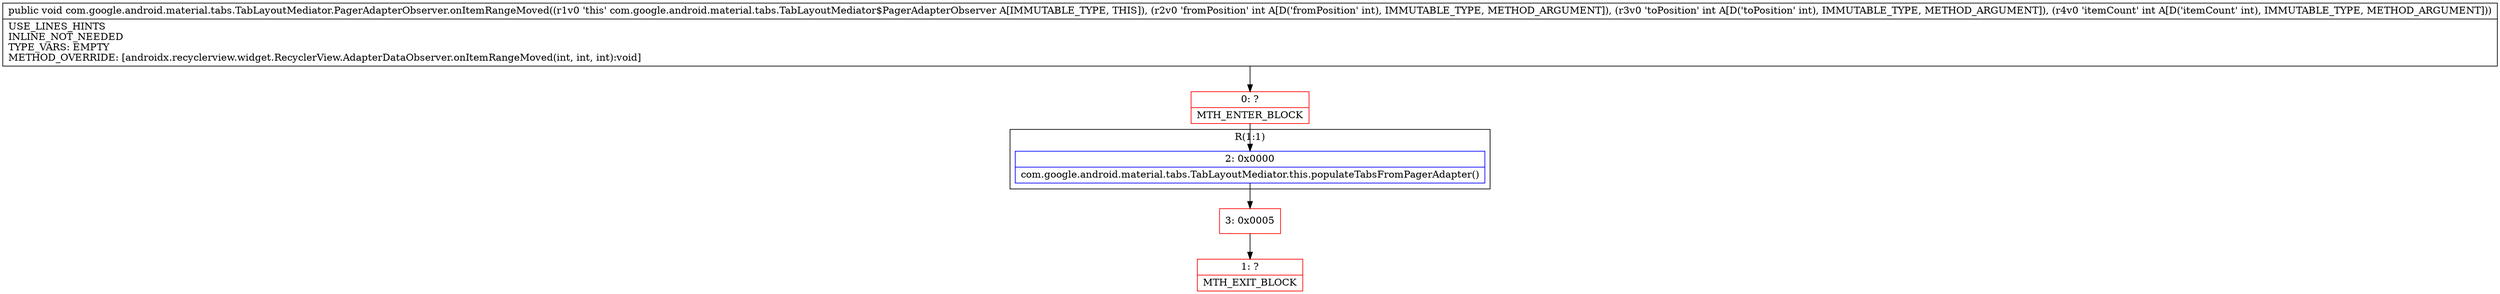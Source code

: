 digraph "CFG forcom.google.android.material.tabs.TabLayoutMediator.PagerAdapterObserver.onItemRangeMoved(III)V" {
subgraph cluster_Region_1706381716 {
label = "R(1:1)";
node [shape=record,color=blue];
Node_2 [shape=record,label="{2\:\ 0x0000|com.google.android.material.tabs.TabLayoutMediator.this.populateTabsFromPagerAdapter()\l}"];
}
Node_0 [shape=record,color=red,label="{0\:\ ?|MTH_ENTER_BLOCK\l}"];
Node_3 [shape=record,color=red,label="{3\:\ 0x0005}"];
Node_1 [shape=record,color=red,label="{1\:\ ?|MTH_EXIT_BLOCK\l}"];
MethodNode[shape=record,label="{public void com.google.android.material.tabs.TabLayoutMediator.PagerAdapterObserver.onItemRangeMoved((r1v0 'this' com.google.android.material.tabs.TabLayoutMediator$PagerAdapterObserver A[IMMUTABLE_TYPE, THIS]), (r2v0 'fromPosition' int A[D('fromPosition' int), IMMUTABLE_TYPE, METHOD_ARGUMENT]), (r3v0 'toPosition' int A[D('toPosition' int), IMMUTABLE_TYPE, METHOD_ARGUMENT]), (r4v0 'itemCount' int A[D('itemCount' int), IMMUTABLE_TYPE, METHOD_ARGUMENT]))  | USE_LINES_HINTS\lINLINE_NOT_NEEDED\lTYPE_VARS: EMPTY\lMETHOD_OVERRIDE: [androidx.recyclerview.widget.RecyclerView.AdapterDataObserver.onItemRangeMoved(int, int, int):void]\l}"];
MethodNode -> Node_0;Node_2 -> Node_3;
Node_0 -> Node_2;
Node_3 -> Node_1;
}

